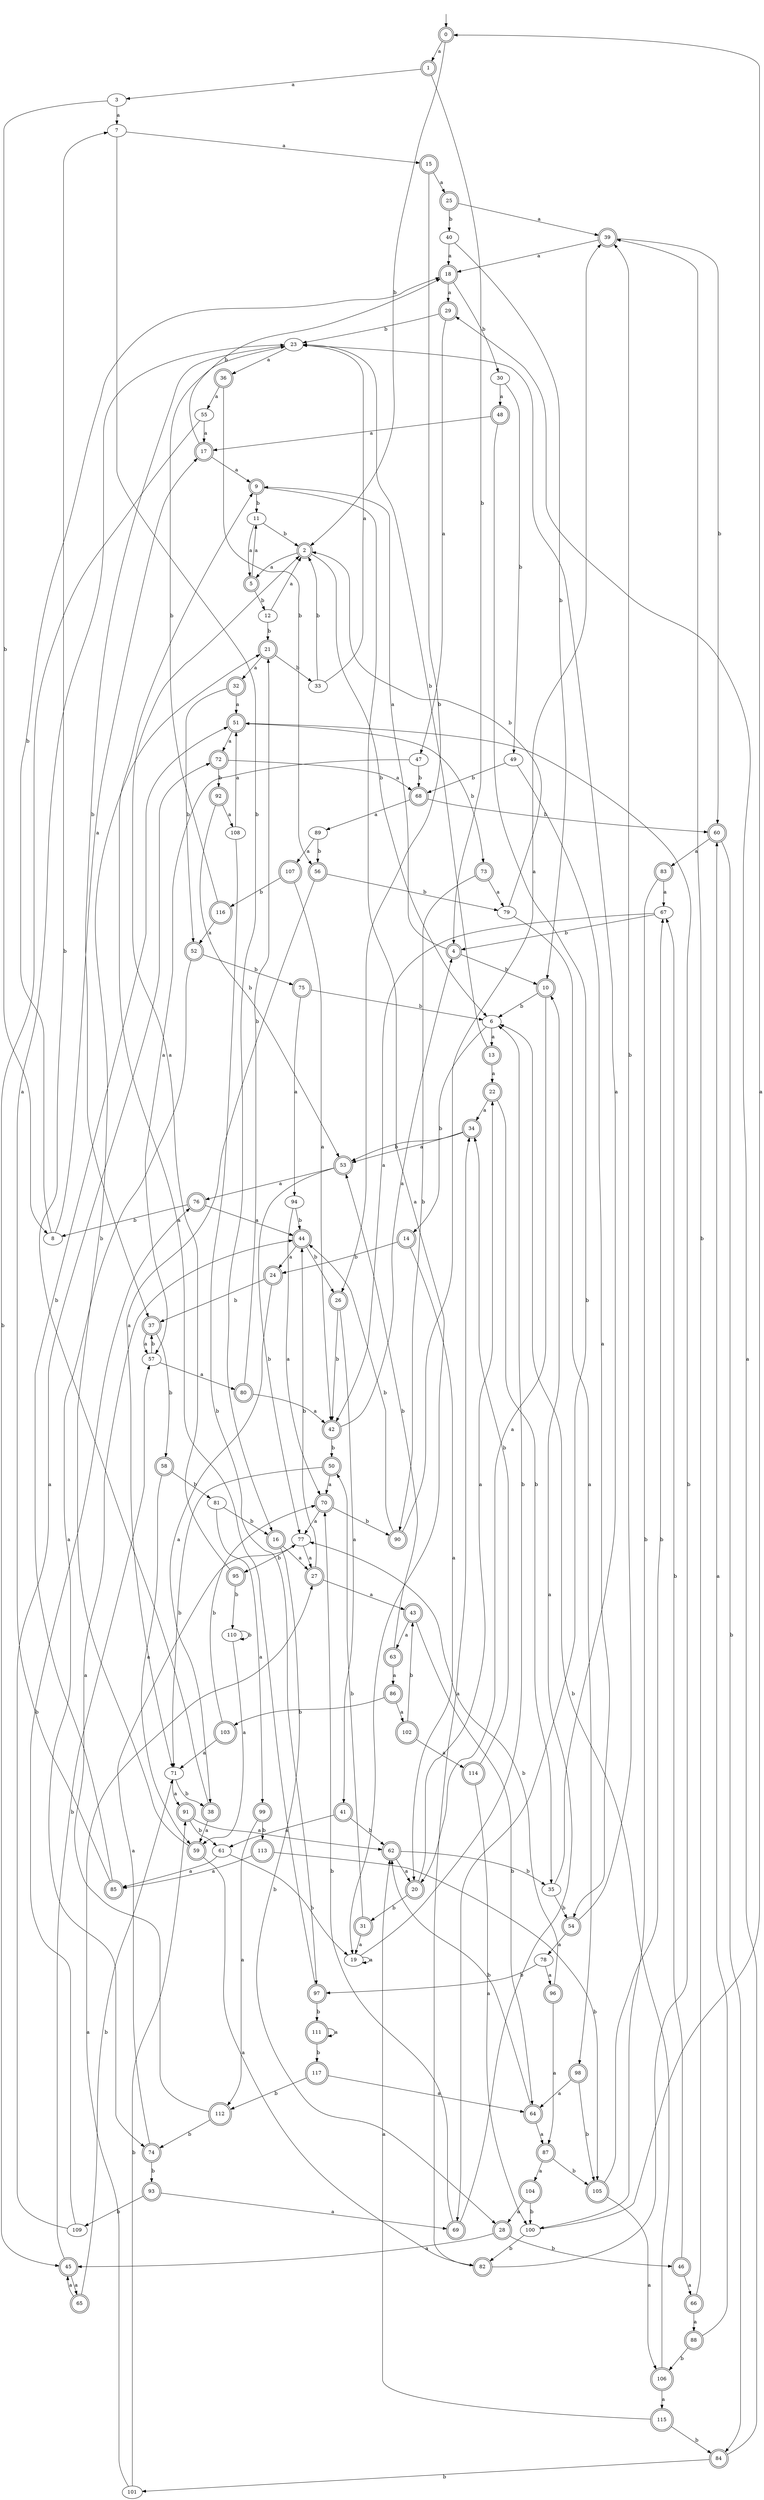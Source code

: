 digraph RandomDFA {
  __start0 [label="", shape=none];
  __start0 -> 0 [label=""];
  0 [shape=circle] [shape=doublecircle]
  0 -> 1 [label="a"]
  0 -> 2 [label="b"]
  1 [shape=doublecircle]
  1 -> 3 [label="a"]
  1 -> 4 [label="b"]
  2 [shape=doublecircle]
  2 -> 5 [label="a"]
  2 -> 6 [label="b"]
  3
  3 -> 7 [label="a"]
  3 -> 8 [label="b"]
  4 [shape=doublecircle]
  4 -> 9 [label="a"]
  4 -> 10 [label="b"]
  5 [shape=doublecircle]
  5 -> 11 [label="a"]
  5 -> 12 [label="b"]
  6
  6 -> 13 [label="a"]
  6 -> 14 [label="b"]
  7
  7 -> 15 [label="a"]
  7 -> 16 [label="b"]
  8
  8 -> 17 [label="a"]
  8 -> 18 [label="b"]
  9 [shape=doublecircle]
  9 -> 19 [label="a"]
  9 -> 11 [label="b"]
  10 [shape=doublecircle]
  10 -> 20 [label="a"]
  10 -> 6 [label="b"]
  11
  11 -> 5 [label="a"]
  11 -> 2 [label="b"]
  12
  12 -> 2 [label="a"]
  12 -> 21 [label="b"]
  13 [shape=doublecircle]
  13 -> 22 [label="a"]
  13 -> 23 [label="b"]
  14 [shape=doublecircle]
  14 -> 20 [label="a"]
  14 -> 24 [label="b"]
  15 [shape=doublecircle]
  15 -> 25 [label="a"]
  15 -> 26 [label="b"]
  16 [shape=doublecircle]
  16 -> 27 [label="a"]
  16 -> 28 [label="b"]
  17 [shape=doublecircle]
  17 -> 9 [label="a"]
  17 -> 18 [label="b"]
  18 [shape=doublecircle]
  18 -> 29 [label="a"]
  18 -> 30 [label="b"]
  19
  19 -> 19 [label="a"]
  19 -> 6 [label="b"]
  20 [shape=doublecircle]
  20 -> 22 [label="a"]
  20 -> 31 [label="b"]
  21 [shape=doublecircle]
  21 -> 32 [label="a"]
  21 -> 33 [label="b"]
  22 [shape=doublecircle]
  22 -> 34 [label="a"]
  22 -> 35 [label="b"]
  23
  23 -> 36 [label="a"]
  23 -> 37 [label="b"]
  24 [shape=doublecircle]
  24 -> 38 [label="a"]
  24 -> 37 [label="b"]
  25 [shape=doublecircle]
  25 -> 39 [label="a"]
  25 -> 40 [label="b"]
  26 [shape=doublecircle]
  26 -> 41 [label="a"]
  26 -> 42 [label="b"]
  27 [shape=doublecircle]
  27 -> 43 [label="a"]
  27 -> 44 [label="b"]
  28 [shape=doublecircle]
  28 -> 45 [label="a"]
  28 -> 46 [label="b"]
  29 [shape=doublecircle]
  29 -> 47 [label="a"]
  29 -> 23 [label="b"]
  30
  30 -> 48 [label="a"]
  30 -> 49 [label="b"]
  31 [shape=doublecircle]
  31 -> 19 [label="a"]
  31 -> 50 [label="b"]
  32 [shape=doublecircle]
  32 -> 51 [label="a"]
  32 -> 52 [label="b"]
  33
  33 -> 23 [label="a"]
  33 -> 2 [label="b"]
  34 [shape=doublecircle]
  34 -> 53 [label="a"]
  34 -> 53 [label="b"]
  35
  35 -> 23 [label="a"]
  35 -> 54 [label="b"]
  36 [shape=doublecircle]
  36 -> 55 [label="a"]
  36 -> 56 [label="b"]
  37 [shape=doublecircle]
  37 -> 57 [label="a"]
  37 -> 58 [label="b"]
  38 [shape=doublecircle]
  38 -> 59 [label="a"]
  38 -> 7 [label="b"]
  39 [shape=doublecircle]
  39 -> 18 [label="a"]
  39 -> 60 [label="b"]
  40
  40 -> 18 [label="a"]
  40 -> 10 [label="b"]
  41 [shape=doublecircle]
  41 -> 61 [label="a"]
  41 -> 62 [label="b"]
  42 [shape=doublecircle]
  42 -> 4 [label="a"]
  42 -> 50 [label="b"]
  43 [shape=doublecircle]
  43 -> 63 [label="a"]
  43 -> 64 [label="b"]
  44 [shape=doublecircle]
  44 -> 24 [label="a"]
  44 -> 26 [label="b"]
  45 [shape=doublecircle]
  45 -> 65 [label="a"]
  45 -> 57 [label="b"]
  46 [shape=doublecircle]
  46 -> 66 [label="a"]
  46 -> 67 [label="b"]
  47
  47 -> 57 [label="a"]
  47 -> 68 [label="b"]
  48 [shape=doublecircle]
  48 -> 17 [label="a"]
  48 -> 69 [label="b"]
  49
  49 -> 54 [label="a"]
  49 -> 68 [label="b"]
  50 [shape=doublecircle]
  50 -> 70 [label="a"]
  50 -> 71 [label="b"]
  51 [shape=doublecircle]
  51 -> 72 [label="a"]
  51 -> 73 [label="b"]
  52 [shape=doublecircle]
  52 -> 74 [label="a"]
  52 -> 75 [label="b"]
  53 [shape=doublecircle]
  53 -> 76 [label="a"]
  53 -> 77 [label="b"]
  54 [shape=doublecircle]
  54 -> 78 [label="a"]
  54 -> 39 [label="b"]
  55
  55 -> 17 [label="a"]
  55 -> 45 [label="b"]
  56 [shape=doublecircle]
  56 -> 71 [label="a"]
  56 -> 79 [label="b"]
  57
  57 -> 80 [label="a"]
  57 -> 37 [label="b"]
  58 [shape=doublecircle]
  58 -> 59 [label="a"]
  58 -> 81 [label="b"]
  59 [shape=doublecircle]
  59 -> 82 [label="a"]
  59 -> 21 [label="b"]
  60 [shape=doublecircle]
  60 -> 83 [label="a"]
  60 -> 84 [label="b"]
  61
  61 -> 85 [label="a"]
  61 -> 19 [label="b"]
  62 [shape=doublecircle]
  62 -> 20 [label="a"]
  62 -> 35 [label="b"]
  63 [shape=doublecircle]
  63 -> 86 [label="a"]
  63 -> 53 [label="b"]
  64 [shape=doublecircle]
  64 -> 87 [label="a"]
  64 -> 62 [label="b"]
  65 [shape=doublecircle]
  65 -> 45 [label="a"]
  65 -> 71 [label="b"]
  66 [shape=doublecircle]
  66 -> 88 [label="a"]
  66 -> 39 [label="b"]
  67
  67 -> 42 [label="a"]
  67 -> 4 [label="b"]
  68 [shape=doublecircle]
  68 -> 89 [label="a"]
  68 -> 60 [label="b"]
  69 [shape=doublecircle]
  69 -> 10 [label="a"]
  69 -> 70 [label="b"]
  70 [shape=doublecircle]
  70 -> 77 [label="a"]
  70 -> 90 [label="b"]
  71
  71 -> 91 [label="a"]
  71 -> 38 [label="b"]
  72 [shape=doublecircle]
  72 -> 68 [label="a"]
  72 -> 92 [label="b"]
  73 [shape=doublecircle]
  73 -> 79 [label="a"]
  73 -> 90 [label="b"]
  74 [shape=doublecircle]
  74 -> 77 [label="a"]
  74 -> 93 [label="b"]
  75 [shape=doublecircle]
  75 -> 94 [label="a"]
  75 -> 6 [label="b"]
  76 [shape=doublecircle]
  76 -> 44 [label="a"]
  76 -> 8 [label="b"]
  77
  77 -> 27 [label="a"]
  77 -> 95 [label="b"]
  78
  78 -> 96 [label="a"]
  78 -> 97 [label="b"]
  79
  79 -> 98 [label="a"]
  79 -> 2 [label="b"]
  80 [shape=doublecircle]
  80 -> 42 [label="a"]
  80 -> 21 [label="b"]
  81
  81 -> 99 [label="a"]
  81 -> 16 [label="b"]
  82 [shape=doublecircle]
  82 -> 34 [label="a"]
  82 -> 51 [label="b"]
  83 [shape=doublecircle]
  83 -> 67 [label="a"]
  83 -> 100 [label="b"]
  84 [shape=doublecircle]
  84 -> 29 [label="a"]
  84 -> 101 [label="b"]
  85 [shape=doublecircle]
  85 -> 23 [label="a"]
  85 -> 51 [label="b"]
  86 [shape=doublecircle]
  86 -> 102 [label="a"]
  86 -> 103 [label="b"]
  87 [shape=doublecircle]
  87 -> 104 [label="a"]
  87 -> 105 [label="b"]
  88 [shape=doublecircle]
  88 -> 60 [label="a"]
  88 -> 106 [label="b"]
  89
  89 -> 107 [label="a"]
  89 -> 56 [label="b"]
  90 [shape=doublecircle]
  90 -> 39 [label="a"]
  90 -> 44 [label="b"]
  91 [shape=doublecircle]
  91 -> 62 [label="a"]
  91 -> 61 [label="b"]
  92 [shape=doublecircle]
  92 -> 108 [label="a"]
  92 -> 53 [label="b"]
  93 [shape=doublecircle]
  93 -> 69 [label="a"]
  93 -> 109 [label="b"]
  94
  94 -> 70 [label="a"]
  94 -> 44 [label="b"]
  95 [shape=doublecircle]
  95 -> 2 [label="a"]
  95 -> 110 [label="b"]
  96 [shape=doublecircle]
  96 -> 87 [label="a"]
  96 -> 77 [label="b"]
  97 [shape=doublecircle]
  97 -> 9 [label="a"]
  97 -> 111 [label="b"]
  98 [shape=doublecircle]
  98 -> 64 [label="a"]
  98 -> 105 [label="b"]
  99 [shape=doublecircle]
  99 -> 112 [label="a"]
  99 -> 113 [label="b"]
  100
  100 -> 0 [label="a"]
  100 -> 82 [label="b"]
  101
  101 -> 27 [label="a"]
  101 -> 91 [label="b"]
  102 [shape=doublecircle]
  102 -> 114 [label="a"]
  102 -> 43 [label="b"]
  103 [shape=doublecircle]
  103 -> 71 [label="a"]
  103 -> 70 [label="b"]
  104 [shape=doublecircle]
  104 -> 28 [label="a"]
  104 -> 100 [label="b"]
  105 [shape=doublecircle]
  105 -> 106 [label="a"]
  105 -> 67 [label="b"]
  106 [shape=doublecircle]
  106 -> 115 [label="a"]
  106 -> 6 [label="b"]
  107 [shape=doublecircle]
  107 -> 42 [label="a"]
  107 -> 116 [label="b"]
  108
  108 -> 51 [label="a"]
  108 -> 97 [label="b"]
  109
  109 -> 72 [label="a"]
  109 -> 76 [label="b"]
  110
  110 -> 59 [label="a"]
  110 -> 110 [label="b"]
  111 [shape=doublecircle]
  111 -> 111 [label="a"]
  111 -> 117 [label="b"]
  112 [shape=doublecircle]
  112 -> 44 [label="a"]
  112 -> 74 [label="b"]
  113 [shape=doublecircle]
  113 -> 85 [label="a"]
  113 -> 105 [label="b"]
  114 [shape=doublecircle]
  114 -> 100 [label="a"]
  114 -> 34 [label="b"]
  115 [shape=doublecircle]
  115 -> 62 [label="a"]
  115 -> 84 [label="b"]
  116 [shape=doublecircle]
  116 -> 52 [label="a"]
  116 -> 23 [label="b"]
  117 [shape=doublecircle]
  117 -> 64 [label="a"]
  117 -> 112 [label="b"]
}
